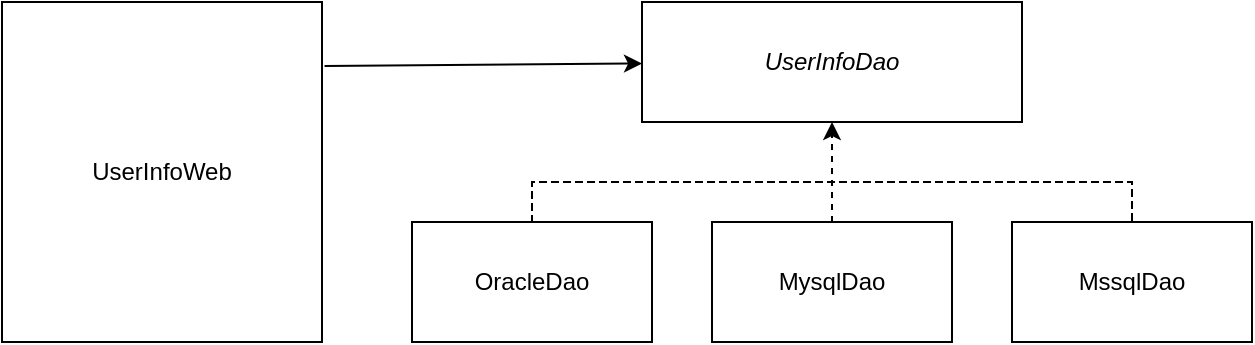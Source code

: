 <mxfile version="22.0.2" type="device">
  <diagram name="페이지-1" id="DElJpdMzW9e2TkZJoXpF">
    <mxGraphModel dx="1100" dy="809" grid="1" gridSize="10" guides="1" tooltips="1" connect="1" arrows="1" fold="1" page="1" pageScale="1" pageWidth="827" pageHeight="1169" math="0" shadow="0">
      <root>
        <mxCell id="0" />
        <mxCell id="1" parent="0" />
        <mxCell id="rOLeD181yP3YatS4XG4o-1" value="UserInfoWeb" style="rounded=0;whiteSpace=wrap;html=1;" vertex="1" parent="1">
          <mxGeometry x="80" y="80" width="160" height="170" as="geometry" />
        </mxCell>
        <mxCell id="rOLeD181yP3YatS4XG4o-2" value="&lt;i&gt;UserInfoDao&lt;/i&gt;" style="rounded=0;whiteSpace=wrap;html=1;" vertex="1" parent="1">
          <mxGeometry x="400" y="80" width="190" height="60" as="geometry" />
        </mxCell>
        <mxCell id="rOLeD181yP3YatS4XG4o-3" value="" style="endArrow=classic;html=1;rounded=0;exitX=1.008;exitY=0.188;exitDx=0;exitDy=0;exitPerimeter=0;" edge="1" parent="1" source="rOLeD181yP3YatS4XG4o-1" target="rOLeD181yP3YatS4XG4o-2">
          <mxGeometry width="50" height="50" relative="1" as="geometry">
            <mxPoint x="390" y="440" as="sourcePoint" />
            <mxPoint x="440" y="390" as="targetPoint" />
          </mxGeometry>
        </mxCell>
        <mxCell id="rOLeD181yP3YatS4XG4o-4" value="MssqlDao" style="rounded=0;whiteSpace=wrap;html=1;" vertex="1" parent="1">
          <mxGeometry x="585" y="190" width="120" height="60" as="geometry" />
        </mxCell>
        <mxCell id="rOLeD181yP3YatS4XG4o-5" value="MysqlDao" style="rounded=0;whiteSpace=wrap;html=1;" vertex="1" parent="1">
          <mxGeometry x="435" y="190" width="120" height="60" as="geometry" />
        </mxCell>
        <mxCell id="rOLeD181yP3YatS4XG4o-6" value="OracleDao" style="rounded=0;whiteSpace=wrap;html=1;" vertex="1" parent="1">
          <mxGeometry x="285" y="190" width="120" height="60" as="geometry" />
        </mxCell>
        <mxCell id="rOLeD181yP3YatS4XG4o-7" value="" style="shape=partialRectangle;whiteSpace=wrap;html=1;bottom=1;right=1;left=1;top=0;fillColor=none;routingCenterX=-0.5;rotation=-180;dashed=1;" vertex="1" parent="1">
          <mxGeometry x="345" y="170" width="300" height="20" as="geometry" />
        </mxCell>
        <mxCell id="rOLeD181yP3YatS4XG4o-8" value="" style="endArrow=classic;html=1;rounded=0;entryX=0.5;entryY=1;entryDx=0;entryDy=0;exitX=0.5;exitY=0;exitDx=0;exitDy=0;dashed=1;" edge="1" parent="1" source="rOLeD181yP3YatS4XG4o-7" target="rOLeD181yP3YatS4XG4o-2">
          <mxGeometry width="50" height="50" relative="1" as="geometry">
            <mxPoint x="390" y="440" as="sourcePoint" />
            <mxPoint x="440" y="390" as="targetPoint" />
          </mxGeometry>
        </mxCell>
      </root>
    </mxGraphModel>
  </diagram>
</mxfile>
